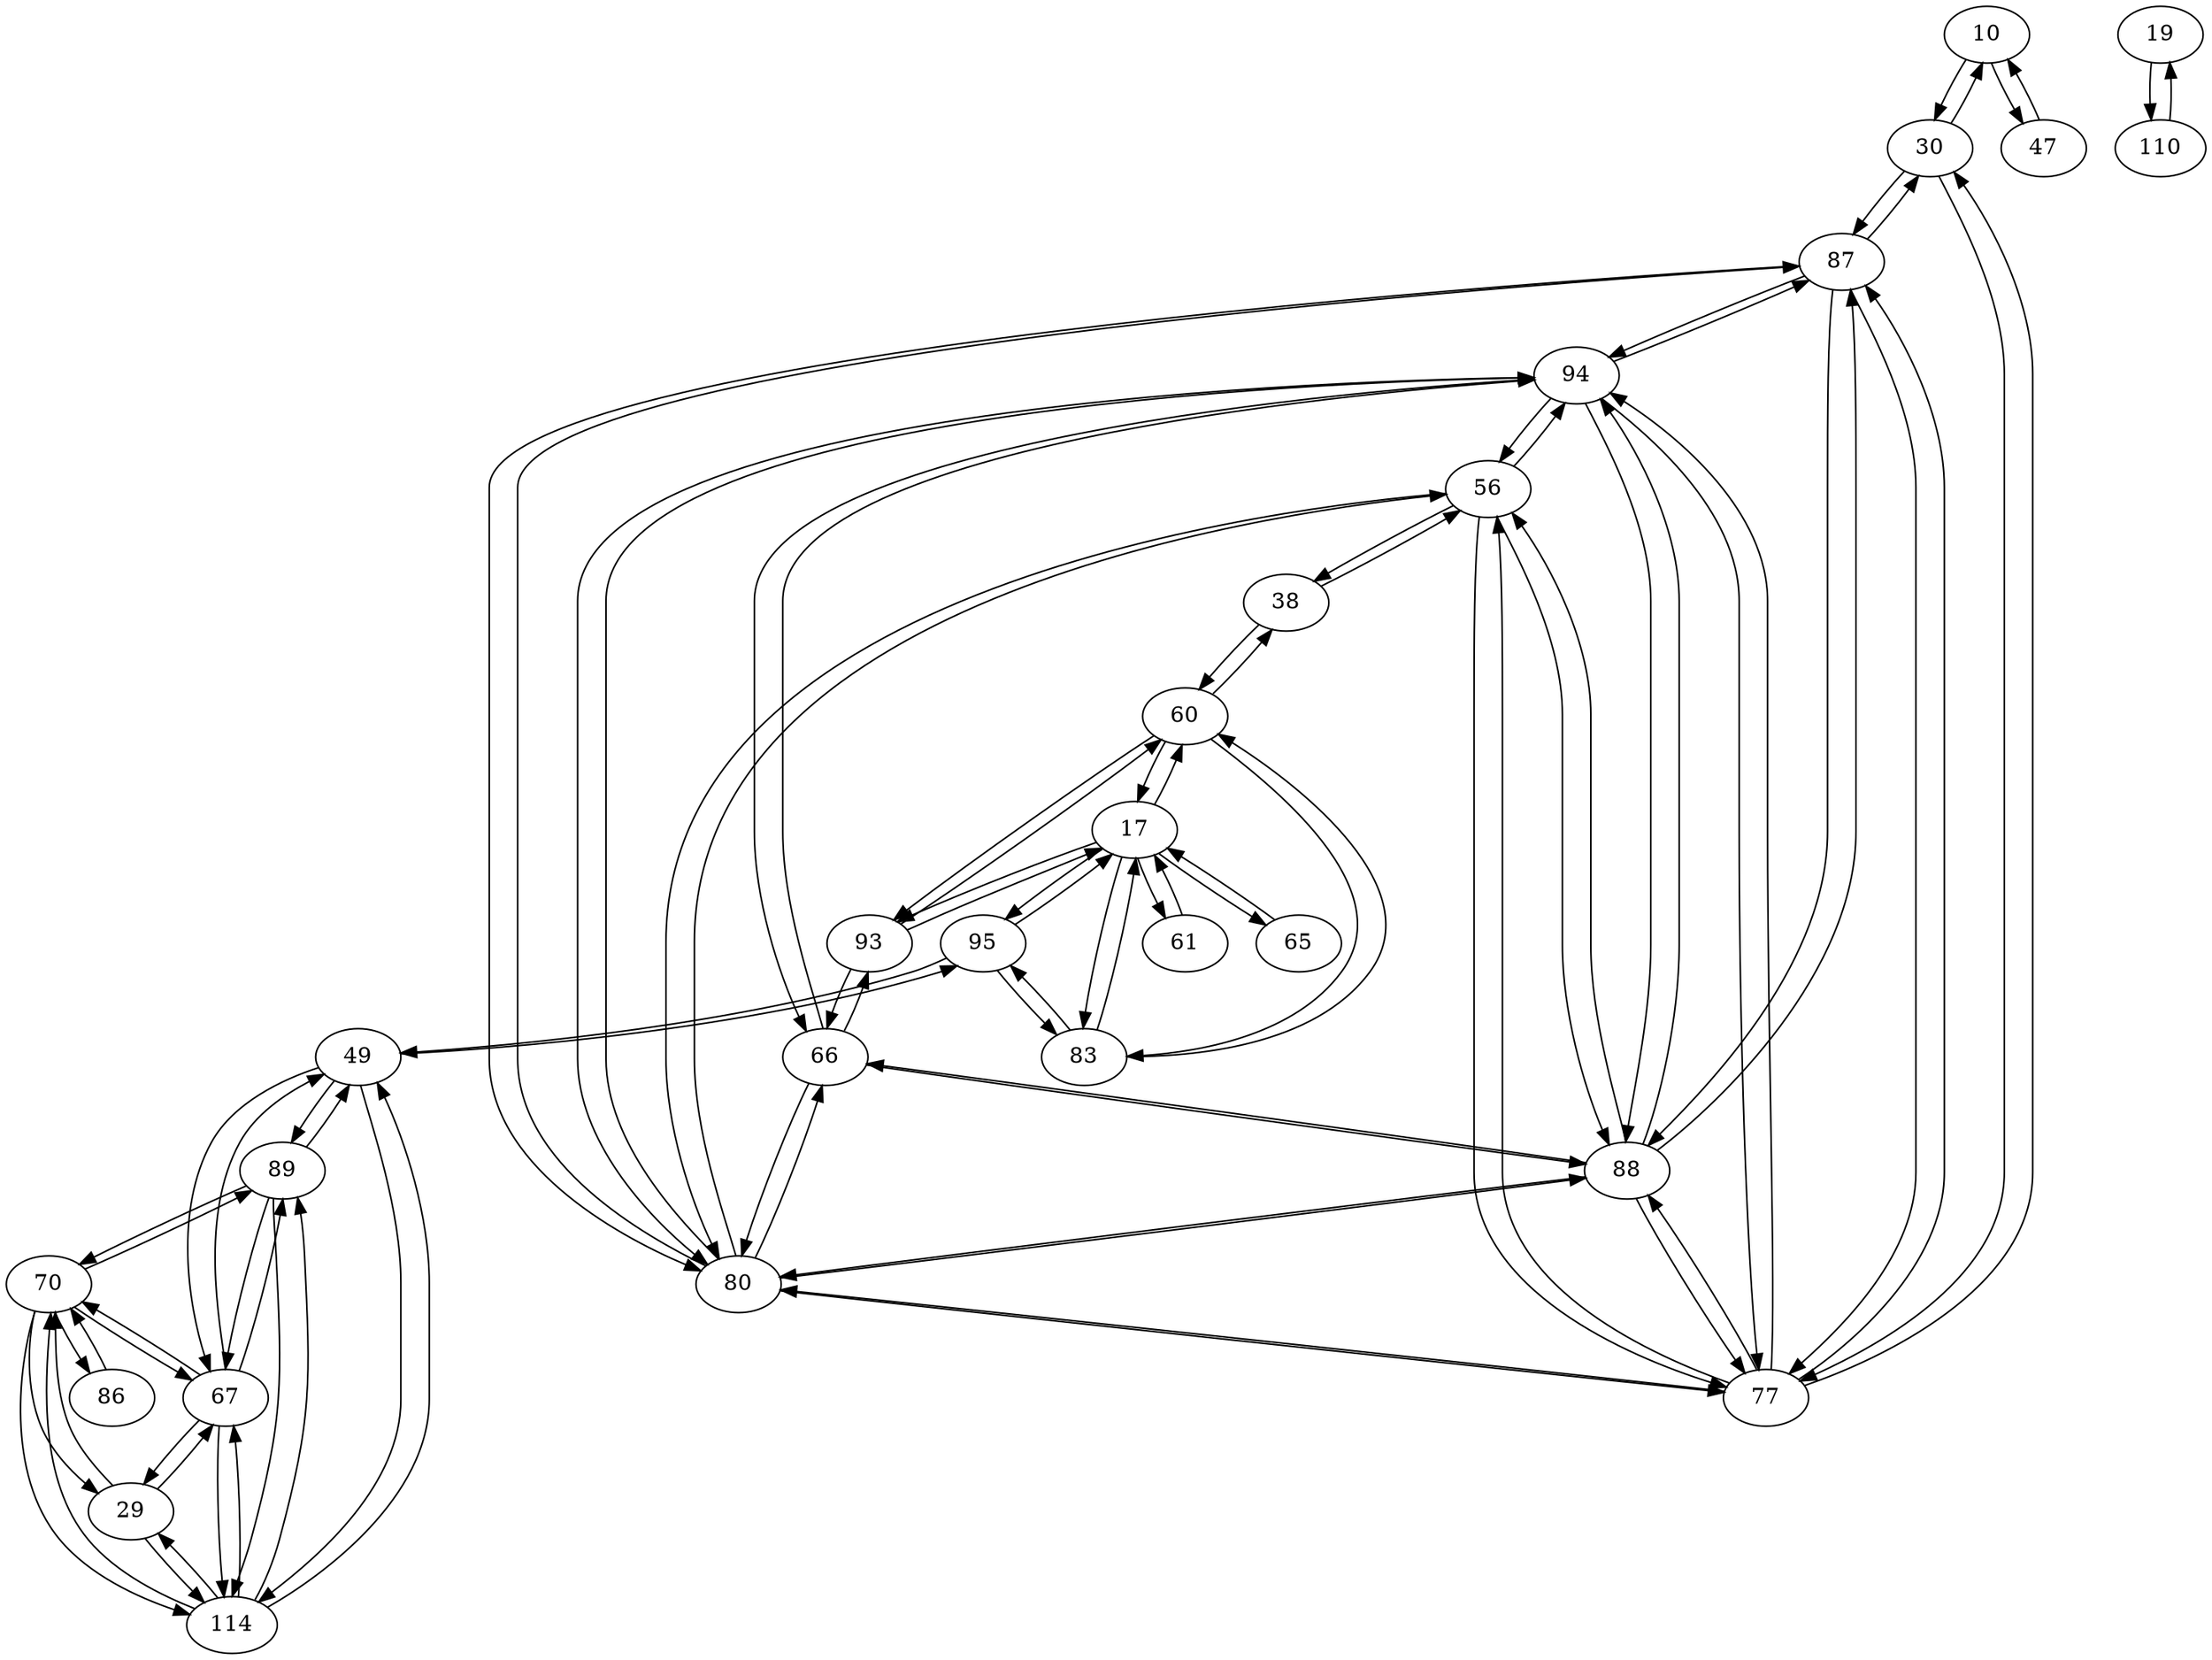 digraph G {
10 -> 30;
17 -> 60;
17 -> 93;
30 -> 10;
38 -> 60;
47 -> 10;
49 -> 95;
56 -> 77;
56 -> 80;
56 -> 88;
56 -> 94;
60 -> 38;
60 -> 93;
66 -> 93;
67 -> 114;
67 -> 70;
67 -> 29;
70 -> 89;
70 -> 67;
70 -> 114;
77 -> 87;
77 -> 30;
80 -> 87;
80 -> 77;
83 -> 95;
87 -> 94;
87 -> 88;
87 -> 80;
87 -> 77;
88 -> 87;
88 -> 77;
88 -> 80;
89 -> 114;
89 -> 70;
89 -> 67;
93 -> 66;
94 -> 87;
94 -> 77;
94 -> 80;
94 -> 88;
95 -> 49;
114 -> 89;
114 -> 67;
114 -> 49;
10 -> 47;
17 -> 95;
17 -> 83;
17 -> 65;
17 -> 61;
19 -> 110;
29 -> 114;
29 -> 70;
29 -> 67;
30 -> 87;
30 -> 77;
38 -> 56;
49 -> 89;
49 -> 67;
49 -> 114;
56 -> 38;
60 -> 83;
60 -> 17;
61 -> 17;
65 -> 17;
66 -> 94;
66 -> 88;
66 -> 80;
67 -> 49;
67 -> 89;
70 -> 86;
70 -> 29;
77 -> 56;
77 -> 80;
77 -> 88;
77 -> 94;
80 -> 66;
80 -> 56;
80 -> 88;
80 -> 94;
83 -> 60;
83 -> 17;
86 -> 70;
87 -> 30;
88 -> 66;
88 -> 56;
88 -> 94;
89 -> 49;
93 -> 17;
93 -> 60;
94 -> 66;
94 -> 56;
95 -> 17;
95 -> 83;
110 -> 19;
114 -> 29;
114 -> 70;
}
